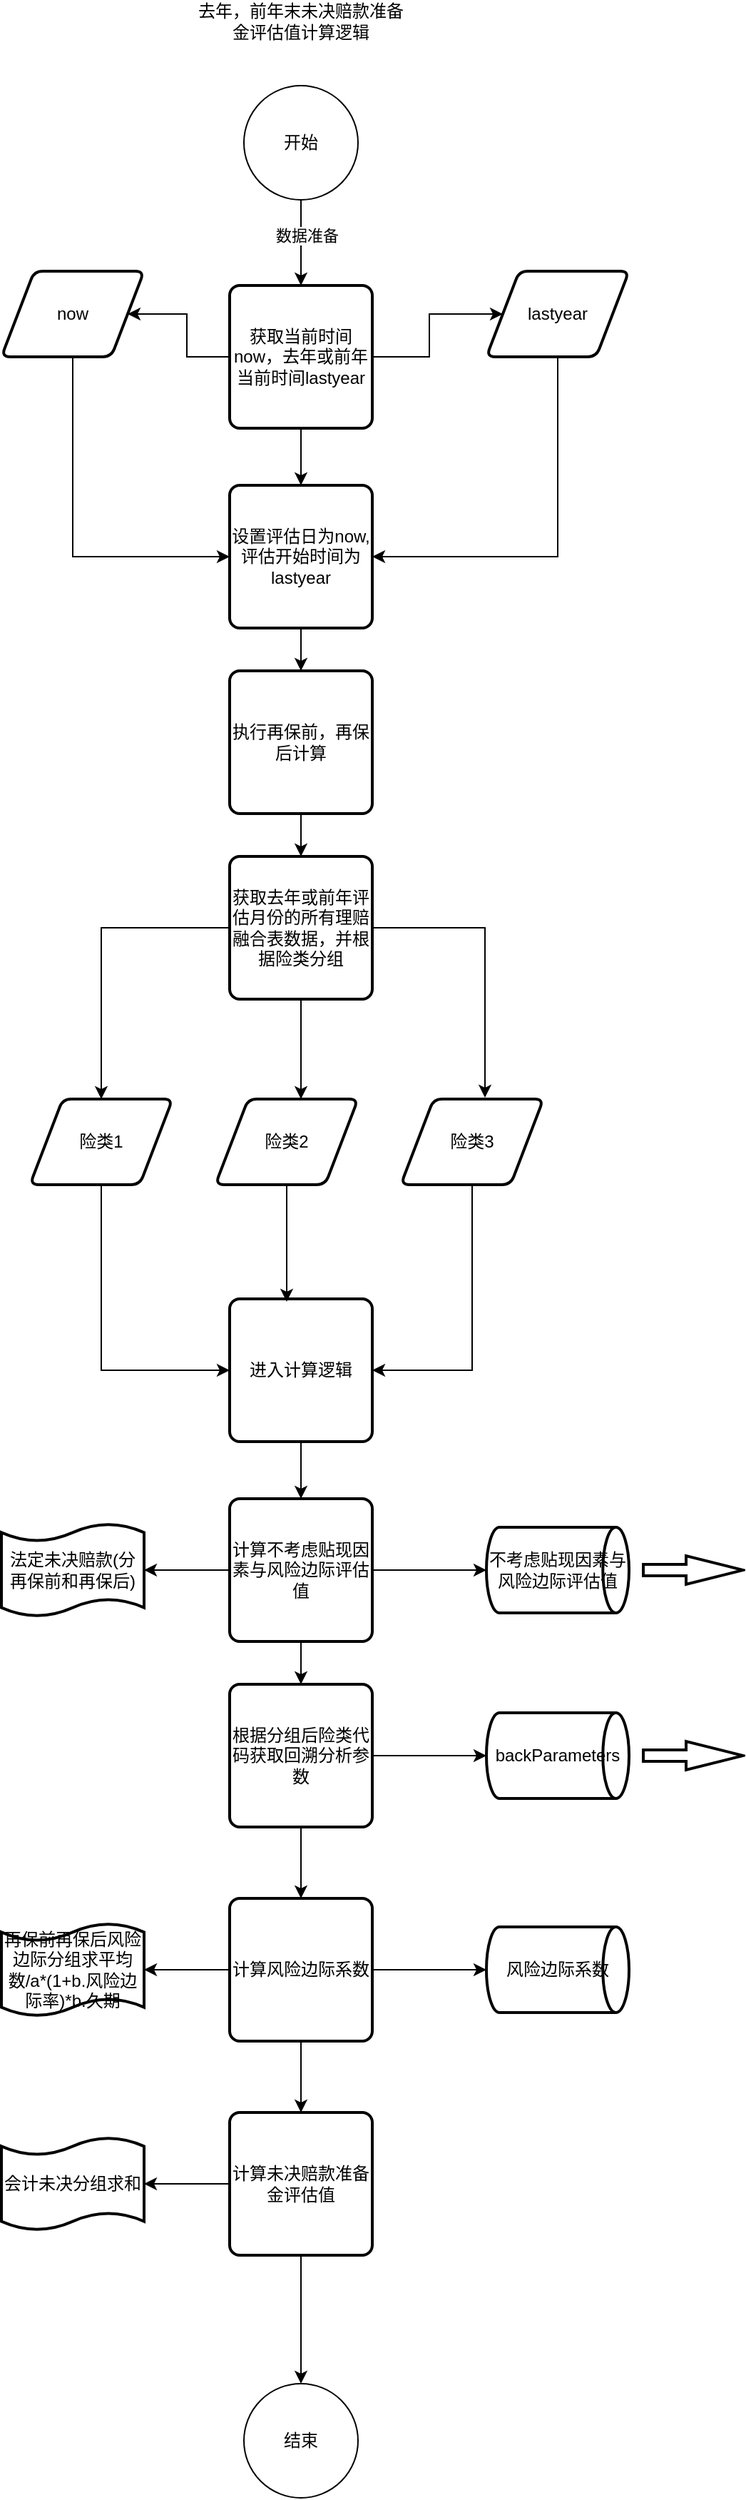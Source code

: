 <mxfile version="21.8.2" type="github">
  <diagram name="第 1 页" id="bhqKMjDu3R1R9zMbwyO1">
    <mxGraphModel dx="954" dy="495" grid="1" gridSize="10" guides="1" tooltips="1" connect="1" arrows="1" fold="1" page="1" pageScale="1" pageWidth="827" pageHeight="1169" math="0" shadow="0">
      <root>
        <mxCell id="0" />
        <mxCell id="1" parent="0" />
        <mxCell id="bu9mYmVd0WAKb9RgSoO7-1" value="" style="edgeStyle=orthogonalEdgeStyle;rounded=0;orthogonalLoop=1;jettySize=auto;html=1;" edge="1" parent="1" source="bu9mYmVd0WAKb9RgSoO7-3" target="bu9mYmVd0WAKb9RgSoO7-8">
          <mxGeometry relative="1" as="geometry" />
        </mxCell>
        <mxCell id="bu9mYmVd0WAKb9RgSoO7-2" value="数据准备" style="edgeLabel;html=1;align=center;verticalAlign=middle;resizable=0;points=[];" vertex="1" connectable="0" parent="bu9mYmVd0WAKb9RgSoO7-1">
          <mxGeometry x="-0.167" y="4" relative="1" as="geometry">
            <mxPoint as="offset" />
          </mxGeometry>
        </mxCell>
        <mxCell id="bu9mYmVd0WAKb9RgSoO7-3" value="开始" style="ellipse;whiteSpace=wrap;html=1;aspect=fixed;" vertex="1" parent="1">
          <mxGeometry x="350" y="250" width="80" height="80" as="geometry" />
        </mxCell>
        <mxCell id="bu9mYmVd0WAKb9RgSoO7-4" value="结束" style="ellipse;whiteSpace=wrap;html=1;aspect=fixed;" vertex="1" parent="1">
          <mxGeometry x="350" y="1860" width="80" height="80" as="geometry" />
        </mxCell>
        <mxCell id="bu9mYmVd0WAKb9RgSoO7-5" style="edgeStyle=orthogonalEdgeStyle;rounded=0;orthogonalLoop=1;jettySize=auto;html=1;" edge="1" parent="1" source="bu9mYmVd0WAKb9RgSoO7-8" target="bu9mYmVd0WAKb9RgSoO7-12">
          <mxGeometry relative="1" as="geometry" />
        </mxCell>
        <mxCell id="bu9mYmVd0WAKb9RgSoO7-6" style="edgeStyle=orthogonalEdgeStyle;rounded=0;orthogonalLoop=1;jettySize=auto;html=1;" edge="1" parent="1" source="bu9mYmVd0WAKb9RgSoO7-8" target="bu9mYmVd0WAKb9RgSoO7-10">
          <mxGeometry relative="1" as="geometry" />
        </mxCell>
        <mxCell id="bu9mYmVd0WAKb9RgSoO7-7" value="" style="edgeStyle=orthogonalEdgeStyle;rounded=0;orthogonalLoop=1;jettySize=auto;html=1;" edge="1" parent="1" source="bu9mYmVd0WAKb9RgSoO7-8" target="bu9mYmVd0WAKb9RgSoO7-14">
          <mxGeometry relative="1" as="geometry" />
        </mxCell>
        <mxCell id="bu9mYmVd0WAKb9RgSoO7-8" value="获取当前时间now，去年或前年当前时间lastyear" style="rounded=1;whiteSpace=wrap;html=1;absoluteArcSize=1;arcSize=14;strokeWidth=2;" vertex="1" parent="1">
          <mxGeometry x="340" y="390" width="100" height="100" as="geometry" />
        </mxCell>
        <mxCell id="bu9mYmVd0WAKb9RgSoO7-9" style="edgeStyle=orthogonalEdgeStyle;rounded=0;orthogonalLoop=1;jettySize=auto;html=1;entryX=0;entryY=0.5;entryDx=0;entryDy=0;" edge="1" parent="1" source="bu9mYmVd0WAKb9RgSoO7-10" target="bu9mYmVd0WAKb9RgSoO7-14">
          <mxGeometry relative="1" as="geometry">
            <mxPoint x="230" y="690" as="targetPoint" />
            <Array as="points">
              <mxPoint x="230" y="580" />
            </Array>
          </mxGeometry>
        </mxCell>
        <mxCell id="bu9mYmVd0WAKb9RgSoO7-10" value="now" style="shape=parallelogram;html=1;strokeWidth=2;perimeter=parallelogramPerimeter;whiteSpace=wrap;rounded=1;arcSize=12;size=0.23;" vertex="1" parent="1">
          <mxGeometry x="180" y="380" width="100" height="60" as="geometry" />
        </mxCell>
        <mxCell id="bu9mYmVd0WAKb9RgSoO7-11" style="edgeStyle=orthogonalEdgeStyle;rounded=0;orthogonalLoop=1;jettySize=auto;html=1;entryX=1;entryY=0.5;entryDx=0;entryDy=0;" edge="1" parent="1" source="bu9mYmVd0WAKb9RgSoO7-12" target="bu9mYmVd0WAKb9RgSoO7-14">
          <mxGeometry relative="1" as="geometry">
            <mxPoint x="570" y="670" as="targetPoint" />
            <Array as="points">
              <mxPoint x="570" y="580" />
            </Array>
          </mxGeometry>
        </mxCell>
        <mxCell id="bu9mYmVd0WAKb9RgSoO7-12" value="lastyear" style="shape=parallelogram;html=1;strokeWidth=2;perimeter=parallelogramPerimeter;whiteSpace=wrap;rounded=1;arcSize=12;size=0.23;" vertex="1" parent="1">
          <mxGeometry x="520" y="380" width="100" height="60" as="geometry" />
        </mxCell>
        <mxCell id="bu9mYmVd0WAKb9RgSoO7-13" value="" style="edgeStyle=orthogonalEdgeStyle;rounded=0;orthogonalLoop=1;jettySize=auto;html=1;" edge="1" parent="1" source="bu9mYmVd0WAKb9RgSoO7-14" target="bu9mYmVd0WAKb9RgSoO7-16">
          <mxGeometry relative="1" as="geometry" />
        </mxCell>
        <mxCell id="bu9mYmVd0WAKb9RgSoO7-14" value="设置评估日为now,评估开始时间为lastyear" style="rounded=1;whiteSpace=wrap;html=1;absoluteArcSize=1;arcSize=14;strokeWidth=2;" vertex="1" parent="1">
          <mxGeometry x="340" y="530" width="100" height="100" as="geometry" />
        </mxCell>
        <mxCell id="bu9mYmVd0WAKb9RgSoO7-15" value="" style="edgeStyle=orthogonalEdgeStyle;rounded=0;orthogonalLoop=1;jettySize=auto;html=1;" edge="1" parent="1" source="bu9mYmVd0WAKb9RgSoO7-16" target="bu9mYmVd0WAKb9RgSoO7-18">
          <mxGeometry relative="1" as="geometry" />
        </mxCell>
        <mxCell id="bu9mYmVd0WAKb9RgSoO7-16" value="执行再保前，再保后计算" style="rounded=1;whiteSpace=wrap;html=1;absoluteArcSize=1;arcSize=14;strokeWidth=2;" vertex="1" parent="1">
          <mxGeometry x="340" y="660" width="100" height="100" as="geometry" />
        </mxCell>
        <mxCell id="bu9mYmVd0WAKb9RgSoO7-17" style="edgeStyle=orthogonalEdgeStyle;rounded=0;orthogonalLoop=1;jettySize=auto;html=1;entryX=0.5;entryY=0;entryDx=0;entryDy=0;" edge="1" parent="1" source="bu9mYmVd0WAKb9RgSoO7-18" target="bu9mYmVd0WAKb9RgSoO7-20">
          <mxGeometry relative="1" as="geometry" />
        </mxCell>
        <mxCell id="bu9mYmVd0WAKb9RgSoO7-18" value="获取去年或前年评估月份的所有理赔融合表数据，并根据险类分组" style="rounded=1;whiteSpace=wrap;html=1;absoluteArcSize=1;arcSize=14;strokeWidth=2;" vertex="1" parent="1">
          <mxGeometry x="340" y="790" width="100" height="100" as="geometry" />
        </mxCell>
        <mxCell id="bu9mYmVd0WAKb9RgSoO7-19" style="edgeStyle=orthogonalEdgeStyle;rounded=0;orthogonalLoop=1;jettySize=auto;html=1;entryX=0;entryY=0.5;entryDx=0;entryDy=0;" edge="1" parent="1" source="bu9mYmVd0WAKb9RgSoO7-20" target="bu9mYmVd0WAKb9RgSoO7-27">
          <mxGeometry relative="1" as="geometry">
            <mxPoint x="250" y="1190" as="targetPoint" />
            <Array as="points">
              <mxPoint x="250" y="1150" />
            </Array>
          </mxGeometry>
        </mxCell>
        <mxCell id="bu9mYmVd0WAKb9RgSoO7-20" value="险类1" style="shape=parallelogram;html=1;strokeWidth=2;perimeter=parallelogramPerimeter;whiteSpace=wrap;rounded=1;arcSize=12;size=0.23;" vertex="1" parent="1">
          <mxGeometry x="200" y="960" width="100" height="60" as="geometry" />
        </mxCell>
        <mxCell id="bu9mYmVd0WAKb9RgSoO7-21" value="险类2" style="shape=parallelogram;html=1;strokeWidth=2;perimeter=parallelogramPerimeter;whiteSpace=wrap;rounded=1;arcSize=12;size=0.23;" vertex="1" parent="1">
          <mxGeometry x="330" y="960" width="100" height="60" as="geometry" />
        </mxCell>
        <mxCell id="bu9mYmVd0WAKb9RgSoO7-22" style="edgeStyle=orthogonalEdgeStyle;rounded=0;orthogonalLoop=1;jettySize=auto;html=1;entryX=1;entryY=0.5;entryDx=0;entryDy=0;" edge="1" parent="1" source="bu9mYmVd0WAKb9RgSoO7-23" target="bu9mYmVd0WAKb9RgSoO7-27">
          <mxGeometry relative="1" as="geometry">
            <mxPoint x="510" y="1230" as="targetPoint" />
            <Array as="points">
              <mxPoint x="510" y="1150" />
            </Array>
          </mxGeometry>
        </mxCell>
        <mxCell id="bu9mYmVd0WAKb9RgSoO7-23" value="险类3" style="shape=parallelogram;html=1;strokeWidth=2;perimeter=parallelogramPerimeter;whiteSpace=wrap;rounded=1;arcSize=12;size=0.23;" vertex="1" parent="1">
          <mxGeometry x="460" y="960" width="100" height="60" as="geometry" />
        </mxCell>
        <mxCell id="bu9mYmVd0WAKb9RgSoO7-24" style="edgeStyle=orthogonalEdgeStyle;rounded=0;orthogonalLoop=1;jettySize=auto;html=1;entryX=0.6;entryY=0;entryDx=0;entryDy=0;entryPerimeter=0;" edge="1" parent="1" source="bu9mYmVd0WAKb9RgSoO7-18" target="bu9mYmVd0WAKb9RgSoO7-21">
          <mxGeometry relative="1" as="geometry" />
        </mxCell>
        <mxCell id="bu9mYmVd0WAKb9RgSoO7-25" style="edgeStyle=orthogonalEdgeStyle;rounded=0;orthogonalLoop=1;jettySize=auto;html=1;entryX=0.59;entryY=-0.017;entryDx=0;entryDy=0;entryPerimeter=0;" edge="1" parent="1" source="bu9mYmVd0WAKb9RgSoO7-18" target="bu9mYmVd0WAKb9RgSoO7-23">
          <mxGeometry relative="1" as="geometry" />
        </mxCell>
        <mxCell id="bu9mYmVd0WAKb9RgSoO7-26" value="" style="edgeStyle=orthogonalEdgeStyle;rounded=0;orthogonalLoop=1;jettySize=auto;html=1;" edge="1" parent="1" source="bu9mYmVd0WAKb9RgSoO7-27" target="bu9mYmVd0WAKb9RgSoO7-31">
          <mxGeometry relative="1" as="geometry" />
        </mxCell>
        <mxCell id="bu9mYmVd0WAKb9RgSoO7-27" value="进入计算逻辑" style="rounded=1;whiteSpace=wrap;html=1;absoluteArcSize=1;arcSize=14;strokeWidth=2;" vertex="1" parent="1">
          <mxGeometry x="340" y="1100" width="100" height="100" as="geometry" />
        </mxCell>
        <mxCell id="bu9mYmVd0WAKb9RgSoO7-28" value="" style="edgeStyle=orthogonalEdgeStyle;rounded=0;orthogonalLoop=1;jettySize=auto;html=1;" edge="1" parent="1" source="bu9mYmVd0WAKb9RgSoO7-31" target="bu9mYmVd0WAKb9RgSoO7-32">
          <mxGeometry relative="1" as="geometry" />
        </mxCell>
        <mxCell id="bu9mYmVd0WAKb9RgSoO7-29" value="" style="edgeStyle=orthogonalEdgeStyle;rounded=0;orthogonalLoop=1;jettySize=auto;html=1;" edge="1" parent="1" source="bu9mYmVd0WAKb9RgSoO7-31" target="bu9mYmVd0WAKb9RgSoO7-42">
          <mxGeometry relative="1" as="geometry" />
        </mxCell>
        <mxCell id="bu9mYmVd0WAKb9RgSoO7-30" value="" style="edgeStyle=orthogonalEdgeStyle;rounded=0;orthogonalLoop=1;jettySize=auto;html=1;" edge="1" parent="1" source="bu9mYmVd0WAKb9RgSoO7-31" target="bu9mYmVd0WAKb9RgSoO7-35">
          <mxGeometry relative="1" as="geometry" />
        </mxCell>
        <mxCell id="bu9mYmVd0WAKb9RgSoO7-31" value="计算不考虑贴现因素与风险边际评估值" style="rounded=1;whiteSpace=wrap;html=1;absoluteArcSize=1;arcSize=14;strokeWidth=2;" vertex="1" parent="1">
          <mxGeometry x="340" y="1240" width="100" height="100" as="geometry" />
        </mxCell>
        <mxCell id="bu9mYmVd0WAKb9RgSoO7-32" value="法定未决赔款(分再保前和再保后)" style="shape=tape;whiteSpace=wrap;html=1;strokeWidth=2;size=0.19" vertex="1" parent="1">
          <mxGeometry x="180" y="1257.5" width="100" height="65" as="geometry" />
        </mxCell>
        <mxCell id="bu9mYmVd0WAKb9RgSoO7-33" value="" style="edgeStyle=orthogonalEdgeStyle;rounded=0;orthogonalLoop=1;jettySize=auto;html=1;" edge="1" parent="1" source="bu9mYmVd0WAKb9RgSoO7-35" target="bu9mYmVd0WAKb9RgSoO7-44">
          <mxGeometry relative="1" as="geometry" />
        </mxCell>
        <mxCell id="bu9mYmVd0WAKb9RgSoO7-34" value="" style="edgeStyle=orthogonalEdgeStyle;rounded=0;orthogonalLoop=1;jettySize=auto;html=1;" edge="1" parent="1" source="bu9mYmVd0WAKb9RgSoO7-35" target="bu9mYmVd0WAKb9RgSoO7-39">
          <mxGeometry relative="1" as="geometry" />
        </mxCell>
        <mxCell id="bu9mYmVd0WAKb9RgSoO7-35" value="根据分组后险类代码获取回溯分析参数" style="rounded=1;whiteSpace=wrap;html=1;absoluteArcSize=1;arcSize=14;strokeWidth=2;" vertex="1" parent="1">
          <mxGeometry x="340" y="1370" width="100" height="100" as="geometry" />
        </mxCell>
        <mxCell id="bu9mYmVd0WAKb9RgSoO7-36" value="" style="edgeStyle=orthogonalEdgeStyle;rounded=0;orthogonalLoop=1;jettySize=auto;html=1;" edge="1" parent="1" source="bu9mYmVd0WAKb9RgSoO7-39" target="bu9mYmVd0WAKb9RgSoO7-45">
          <mxGeometry relative="1" as="geometry" />
        </mxCell>
        <mxCell id="bu9mYmVd0WAKb9RgSoO7-37" value="" style="edgeStyle=orthogonalEdgeStyle;rounded=0;orthogonalLoop=1;jettySize=auto;html=1;" edge="1" parent="1" source="bu9mYmVd0WAKb9RgSoO7-39" target="bu9mYmVd0WAKb9RgSoO7-40">
          <mxGeometry relative="1" as="geometry" />
        </mxCell>
        <mxCell id="bu9mYmVd0WAKb9RgSoO7-38" value="" style="edgeStyle=orthogonalEdgeStyle;rounded=0;orthogonalLoop=1;jettySize=auto;html=1;" edge="1" parent="1" source="bu9mYmVd0WAKb9RgSoO7-39" target="bu9mYmVd0WAKb9RgSoO7-48">
          <mxGeometry relative="1" as="geometry" />
        </mxCell>
        <mxCell id="bu9mYmVd0WAKb9RgSoO7-39" value="计算风险边际系数" style="rounded=1;whiteSpace=wrap;html=1;absoluteArcSize=1;arcSize=14;strokeWidth=2;" vertex="1" parent="1">
          <mxGeometry x="340" y="1520" width="100" height="100" as="geometry" />
        </mxCell>
        <mxCell id="bu9mYmVd0WAKb9RgSoO7-40" value="再保前再保后风险边际分组求平均数/a*(1+b.风险边际率)*b.久期" style="shape=tape;whiteSpace=wrap;html=1;strokeWidth=2;size=0.19" vertex="1" parent="1">
          <mxGeometry x="180" y="1537.5" width="100" height="65" as="geometry" />
        </mxCell>
        <mxCell id="bu9mYmVd0WAKb9RgSoO7-41" value="" style="verticalLabelPosition=bottom;verticalAlign=top;html=1;strokeWidth=2;shape=mxgraph.arrows2.arrow;dy=0.6;dx=40;notch=0;" vertex="1" parent="1">
          <mxGeometry x="630" y="1280" width="70" height="20" as="geometry" />
        </mxCell>
        <mxCell id="bu9mYmVd0WAKb9RgSoO7-42" value="不考虑贴现因素与风险边际评估值" style="strokeWidth=2;html=1;shape=mxgraph.flowchart.direct_data;whiteSpace=wrap;" vertex="1" parent="1">
          <mxGeometry x="520" y="1260" width="100" height="60" as="geometry" />
        </mxCell>
        <mxCell id="bu9mYmVd0WAKb9RgSoO7-43" value="" style="verticalLabelPosition=bottom;verticalAlign=top;html=1;strokeWidth=2;shape=mxgraph.arrows2.arrow;dy=0.6;dx=40;notch=0;" vertex="1" parent="1">
          <mxGeometry x="630" y="1410" width="70" height="20" as="geometry" />
        </mxCell>
        <mxCell id="bu9mYmVd0WAKb9RgSoO7-44" value="backParameters" style="strokeWidth=2;html=1;shape=mxgraph.flowchart.direct_data;whiteSpace=wrap;" vertex="1" parent="1">
          <mxGeometry x="520" y="1390" width="100" height="60" as="geometry" />
        </mxCell>
        <mxCell id="bu9mYmVd0WAKb9RgSoO7-45" value="风险边际系数" style="strokeWidth=2;html=1;shape=mxgraph.flowchart.direct_data;whiteSpace=wrap;" vertex="1" parent="1">
          <mxGeometry x="520" y="1540" width="100" height="60" as="geometry" />
        </mxCell>
        <mxCell id="bu9mYmVd0WAKb9RgSoO7-46" value="" style="edgeStyle=orthogonalEdgeStyle;rounded=0;orthogonalLoop=1;jettySize=auto;html=1;" edge="1" parent="1" source="bu9mYmVd0WAKb9RgSoO7-48" target="bu9mYmVd0WAKb9RgSoO7-49">
          <mxGeometry relative="1" as="geometry" />
        </mxCell>
        <mxCell id="bu9mYmVd0WAKb9RgSoO7-47" value="" style="edgeStyle=orthogonalEdgeStyle;rounded=0;orthogonalLoop=1;jettySize=auto;html=1;" edge="1" parent="1" source="bu9mYmVd0WAKb9RgSoO7-48" target="bu9mYmVd0WAKb9RgSoO7-4">
          <mxGeometry relative="1" as="geometry" />
        </mxCell>
        <mxCell id="bu9mYmVd0WAKb9RgSoO7-48" value="计算未决赔款准备金评估值" style="rounded=1;whiteSpace=wrap;html=1;absoluteArcSize=1;arcSize=14;strokeWidth=2;" vertex="1" parent="1">
          <mxGeometry x="340" y="1670" width="100" height="100" as="geometry" />
        </mxCell>
        <mxCell id="bu9mYmVd0WAKb9RgSoO7-49" value="会计未决分组求和" style="shape=tape;whiteSpace=wrap;html=1;strokeWidth=2;size=0.19" vertex="1" parent="1">
          <mxGeometry x="180" y="1687.5" width="100" height="65" as="geometry" />
        </mxCell>
        <mxCell id="bu9mYmVd0WAKb9RgSoO7-50" style="edgeStyle=orthogonalEdgeStyle;rounded=0;orthogonalLoop=1;jettySize=auto;html=1;entryX=0.4;entryY=0.02;entryDx=0;entryDy=0;entryPerimeter=0;" edge="1" parent="1" source="bu9mYmVd0WAKb9RgSoO7-21" target="bu9mYmVd0WAKb9RgSoO7-27">
          <mxGeometry relative="1" as="geometry" />
        </mxCell>
        <mxCell id="bu9mYmVd0WAKb9RgSoO7-51" value="去年，前年末未决赔款准备金评估值计算逻辑" style="text;strokeColor=none;align=center;fillColor=none;html=1;verticalAlign=middle;whiteSpace=wrap;rounded=0;" vertex="1" parent="1">
          <mxGeometry x="312" y="190" width="156" height="30" as="geometry" />
        </mxCell>
      </root>
    </mxGraphModel>
  </diagram>
</mxfile>
